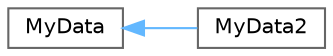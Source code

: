 digraph "类继承关系图"
{
 // LATEX_PDF_SIZE
  bgcolor="transparent";
  edge [fontname=Helvetica,fontsize=10,labelfontname=Helvetica,labelfontsize=10];
  node [fontname=Helvetica,fontsize=10,shape=box,height=0.2,width=0.4];
  rankdir="LR";
  Node0 [id="Node000000",label="MyData",height=0.2,width=0.4,color="grey40", fillcolor="white", style="filled",URL="$class_my_data.html",tooltip=" "];
  Node0 -> Node1 [id="edge5682_Node000000_Node000001",dir="back",color="steelblue1",style="solid",tooltip=" "];
  Node1 [id="Node000001",label="MyData2",height=0.2,width=0.4,color="grey40", fillcolor="white", style="filled",URL="$class_my_data2.html",tooltip=" "];
}
